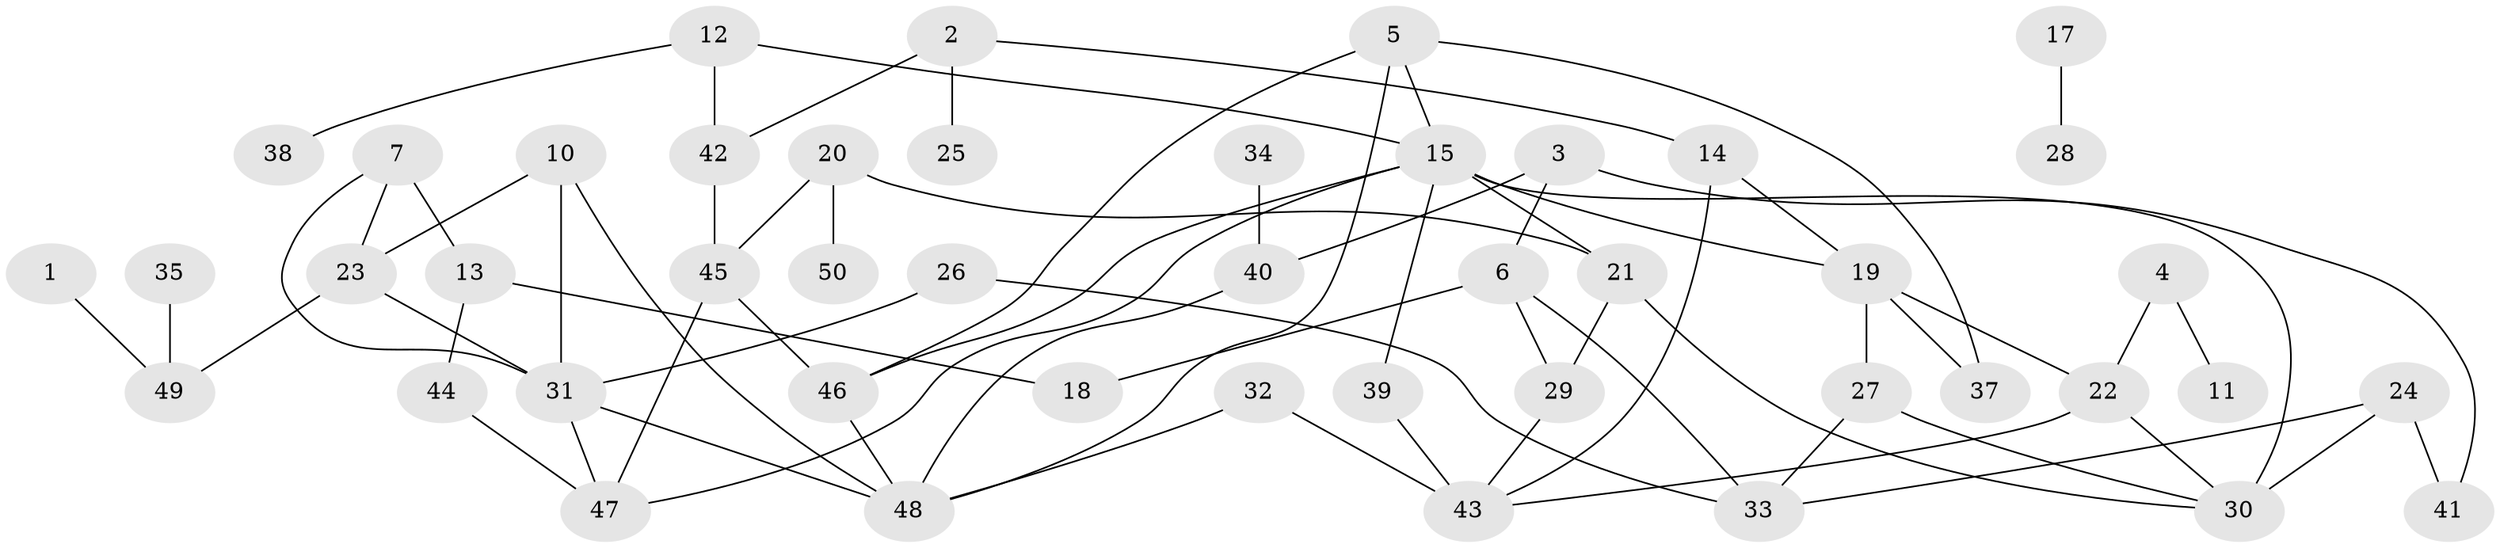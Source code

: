 // original degree distribution, {4: 0.13253012048192772, 1: 0.2289156626506024, 3: 0.30120481927710846, 2: 0.24096385542168675, 0: 0.03614457831325301, 7: 0.024096385542168676, 5: 0.024096385542168676, 6: 0.012048192771084338}
// Generated by graph-tools (version 1.1) at 2025/35/03/04/25 23:35:57]
// undirected, 46 vertices, 69 edges
graph export_dot {
  node [color=gray90,style=filled];
  1;
  2;
  3;
  4;
  5;
  6;
  7;
  10;
  11;
  12;
  13;
  14;
  15;
  17;
  18;
  19;
  20;
  21;
  22;
  23;
  24;
  25;
  26;
  27;
  28;
  29;
  30;
  31;
  32;
  33;
  34;
  35;
  37;
  38;
  39;
  40;
  41;
  42;
  43;
  44;
  45;
  46;
  47;
  48;
  49;
  50;
  1 -- 49 [weight=1.0];
  2 -- 14 [weight=1.0];
  2 -- 25 [weight=1.0];
  2 -- 42 [weight=1.0];
  3 -- 6 [weight=1.0];
  3 -- 40 [weight=1.0];
  3 -- 41 [weight=1.0];
  4 -- 11 [weight=1.0];
  4 -- 22 [weight=1.0];
  5 -- 15 [weight=1.0];
  5 -- 37 [weight=1.0];
  5 -- 46 [weight=1.0];
  5 -- 48 [weight=1.0];
  6 -- 18 [weight=1.0];
  6 -- 29 [weight=1.0];
  6 -- 33 [weight=1.0];
  7 -- 13 [weight=1.0];
  7 -- 23 [weight=1.0];
  7 -- 31 [weight=1.0];
  10 -- 23 [weight=1.0];
  10 -- 31 [weight=1.0];
  10 -- 48 [weight=1.0];
  12 -- 15 [weight=1.0];
  12 -- 38 [weight=1.0];
  12 -- 42 [weight=1.0];
  13 -- 18 [weight=1.0];
  13 -- 44 [weight=1.0];
  14 -- 19 [weight=1.0];
  14 -- 43 [weight=1.0];
  15 -- 19 [weight=1.0];
  15 -- 21 [weight=1.0];
  15 -- 30 [weight=2.0];
  15 -- 39 [weight=1.0];
  15 -- 46 [weight=1.0];
  15 -- 47 [weight=1.0];
  17 -- 28 [weight=1.0];
  19 -- 22 [weight=1.0];
  19 -- 27 [weight=1.0];
  19 -- 37 [weight=1.0];
  20 -- 21 [weight=1.0];
  20 -- 45 [weight=1.0];
  20 -- 50 [weight=1.0];
  21 -- 29 [weight=1.0];
  21 -- 30 [weight=1.0];
  22 -- 30 [weight=1.0];
  22 -- 43 [weight=1.0];
  23 -- 31 [weight=1.0];
  23 -- 49 [weight=1.0];
  24 -- 30 [weight=1.0];
  24 -- 33 [weight=1.0];
  24 -- 41 [weight=1.0];
  26 -- 31 [weight=1.0];
  26 -- 33 [weight=1.0];
  27 -- 30 [weight=1.0];
  27 -- 33 [weight=1.0];
  29 -- 43 [weight=1.0];
  31 -- 47 [weight=1.0];
  31 -- 48 [weight=1.0];
  32 -- 43 [weight=2.0];
  32 -- 48 [weight=1.0];
  34 -- 40 [weight=1.0];
  35 -- 49 [weight=1.0];
  39 -- 43 [weight=1.0];
  40 -- 48 [weight=1.0];
  42 -- 45 [weight=1.0];
  44 -- 47 [weight=1.0];
  45 -- 46 [weight=1.0];
  45 -- 47 [weight=1.0];
  46 -- 48 [weight=1.0];
}
